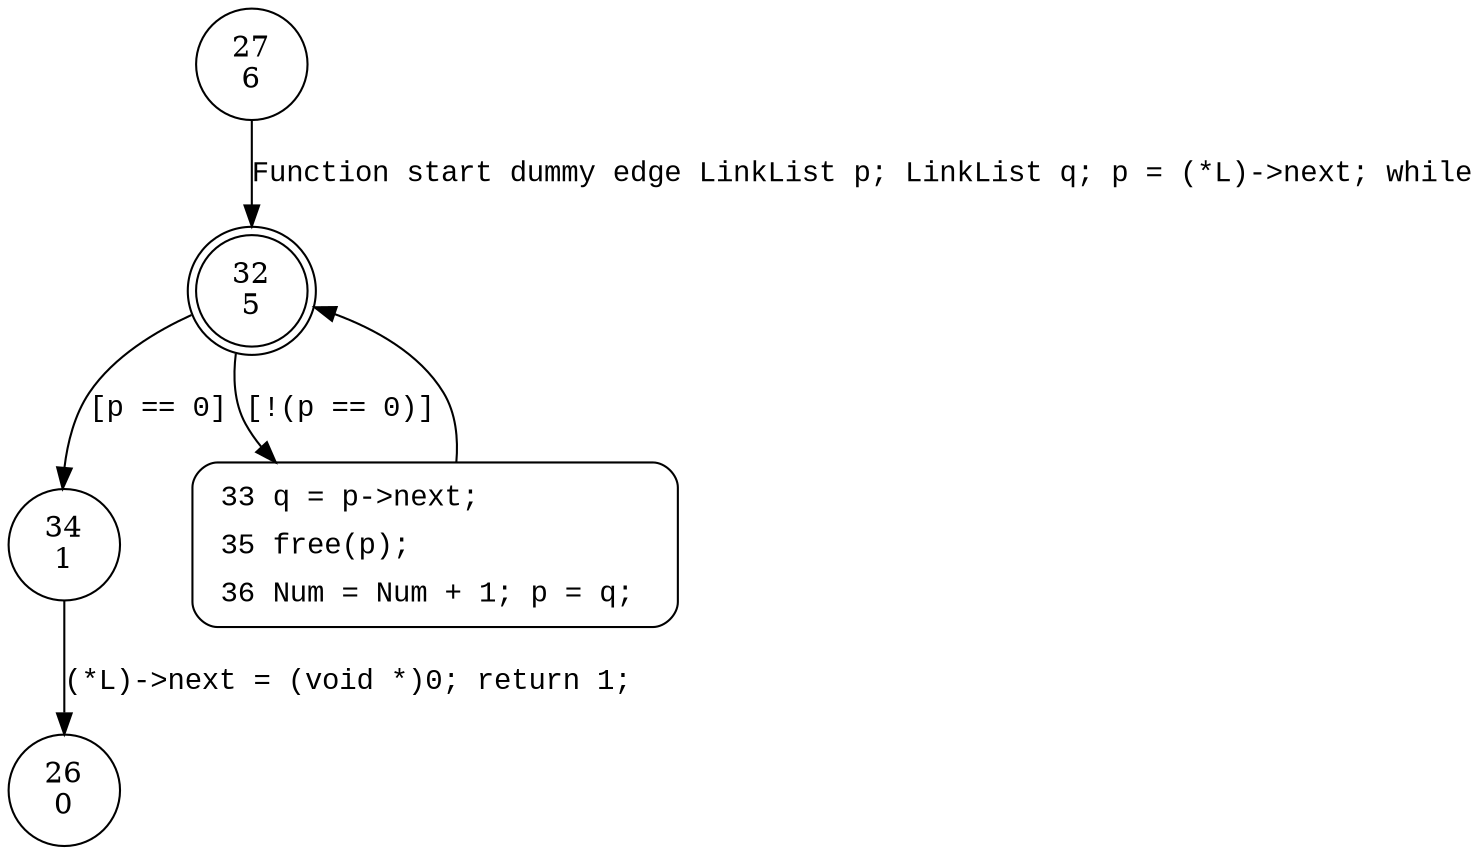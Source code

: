 digraph ClearList {
32 [shape="doublecircle" label="32\n5"]
34 [shape="circle" label="34\n1"]
33 [shape="circle" label="33\n4"]
26 [shape="circle" label="26\n0"]
27 [shape="circle" label="27\n6"]
33 [style="filled,bold" penwidth="1" fillcolor="white" fontname="Courier New" shape="Mrecord" label=<<table border="0" cellborder="0" cellpadding="3" bgcolor="white"><tr><td align="right">33</td><td align="left">q = p-&gt;next;</td></tr><tr><td align="right">35</td><td align="left">free(p);</td></tr><tr><td align="right">36</td><td align="left">Num = Num + 1; p = q; </td></tr></table>>]
33 -> 32[label=""]
32 -> 34 [label="[p == 0]" fontname="Courier New"]
32 -> 33 [label="[!(p == 0)]" fontname="Courier New"]
34 -> 26 [label="(*L)->next = (void *)0; return 1;" fontname="Courier New"]
27 -> 32 [label="Function start dummy edge LinkList p; LinkList q; p = (*L)->next; while" fontname="Courier New"]
}